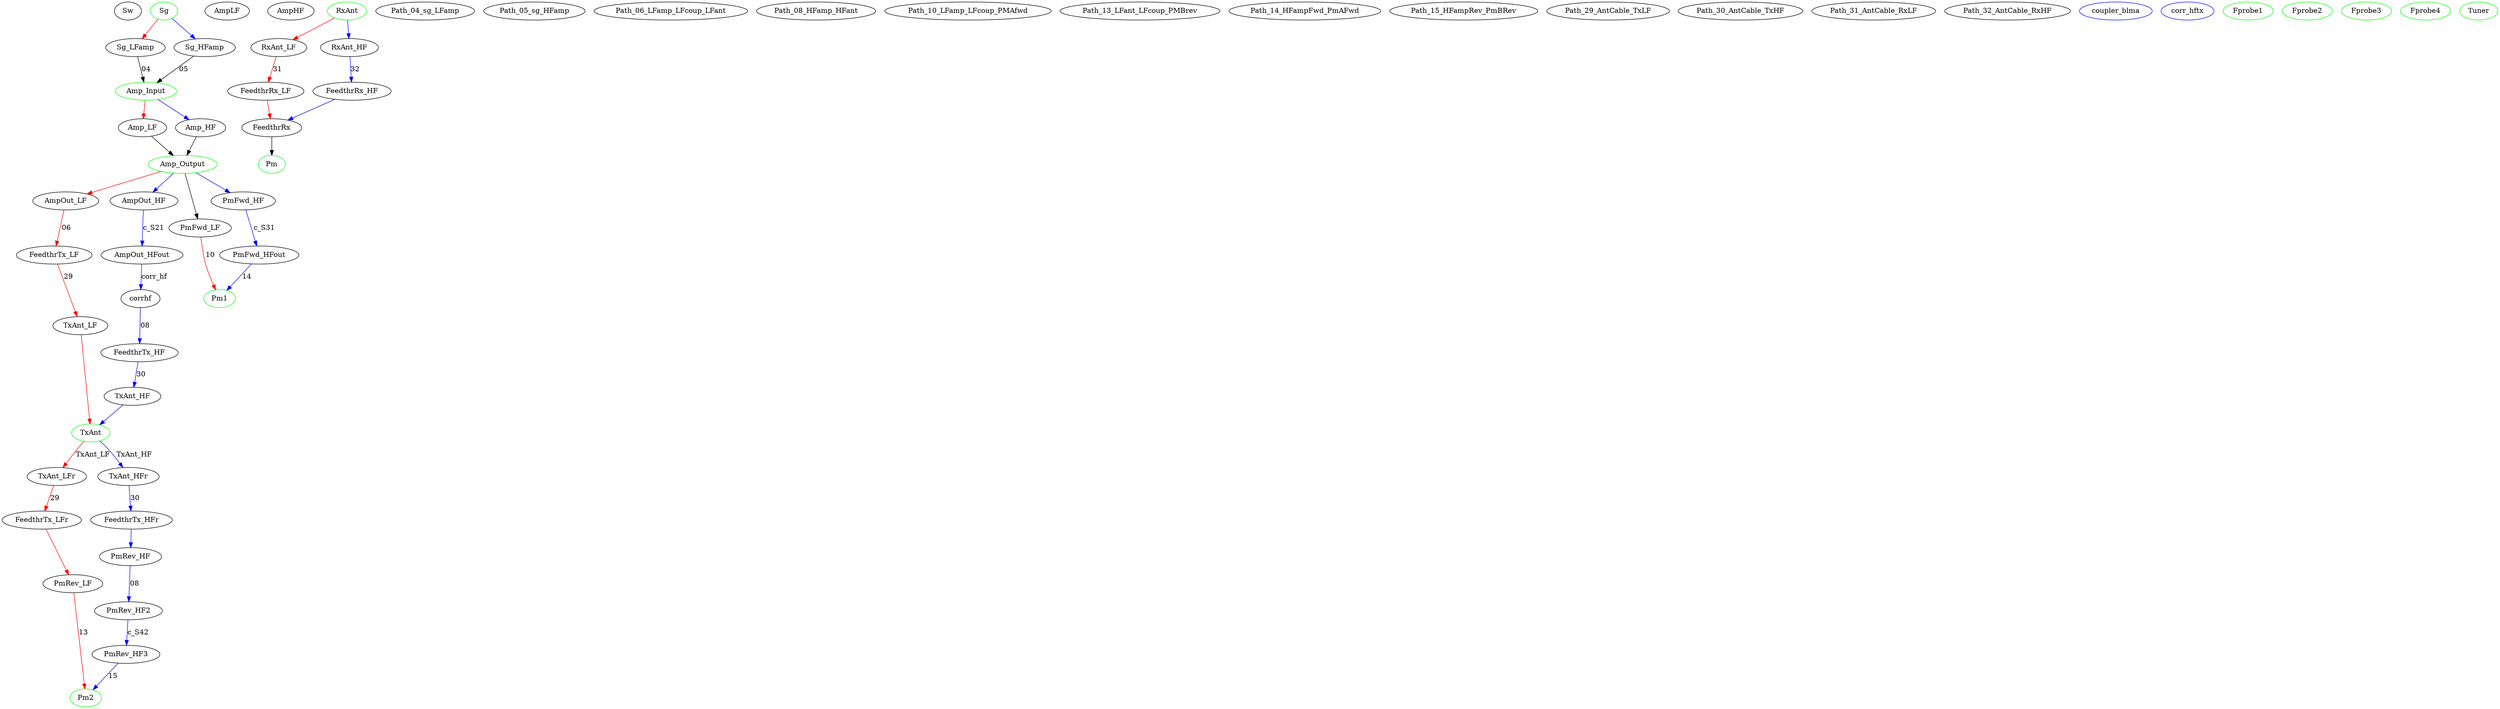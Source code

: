 digraph {
    Sw                          [ini="sw_rc_rxtx.ini"              condition="f<=18e9"]
    Sg                          [ini="sg-rs-smf100a.ini"      condition="1e5<=f<=22e9" color="green"]
    AmpLF                       [ini="amp-lf-bonn-blwa.ini"   condition="8e7<=f<=1e9"]
    AmpHF                       [ini="amp-hf-bonn-blma.ini"   condition="1e9<f<=18e9"]
#    Pm                          [ini="pm_rxatt.ini" ch=1      condition="1e7<f<=18e9" color="green"]
    Pm                          [ini="pm_lumiloop_lspm2.ini" ch=3      condition="9e3<f<=26e9" color="green"]
#    Pm1                         [ini="pm_rs_nrp_2ch.ini" ch=1 condition="1e7<f<=18e9" color="green"]
#    Pm2                         [ini="pm_rs_nrp_2ch.ini" ch=2 condition="1e7<f<=18e9" color="green"]
    Pm1                         [ini="pm_lumiloop_lspm2.ini" ch=1      condition="9e3<f<=26e9" color="green"]
    Pm2                         [ini="pm_lumiloop_lspm2.ini" ch=2      condition="9e3<f<=26e9" color="green"]
    
    Path_04_sg_LFamp            [ini="04-sg-LFamp.ini" condition="f<=18e9"]
    Path_05_sg_HFamp            [ini="05-sg-HFamp.ini" condition="f<=18e9"]
    
    Path_06_LFamp_LFcoup_LFant  [ini="06-LFamp-LFcoup-LFant.ini" condition="8e7<=f<=1e9"]
    Path_08_HFamp_HFant         [ini="08-HFamp-HFant.ini"        condition="f<=18e9"]

    Path_10_LFamp_LFcoup_PMAfwd [ini="10-LFamp-LFcoup-PMAfwd.ini" condition="8e7<=f<=1e9"]
    Path_13_LFant_LFcoup_PMBrev [ini="13-LFant-LFcoup-PMBrev.ini" condition="8e7<=f<=1e9"]
    
    Path_14_HFampFwd_PmAFwd     [ini="14-HFampfwd-PMAfwd.ini"  condition="f<=18e9"]
    Path_15_HFampRev_PmBRev     [ini="15-HFamprev-PMBrev.ini"  condition="f<=18e9"]
    
    Path_29_AntCable_TxLF       [ini="29-AntCable-TxLF.ini"  condition="10e6<f<=18e9"]
    Path_30_AntCable_TxHF       [ini="30-AntCable-TxHF.ini"  condition="10e6<f<=18e9"]
    Path_31_AntCable_RxLF       [ini="31-AntCable-RxLF.ini"  condition="10e6<f<=18e9"]
    Path_32_AntCable_RxHF       [ini="32-AntCable-RxHF.ini"  condition="10e6<f<=18e9"]

    coupler_blma                [ini="coupler-blma.ini" condition="1e9<f<=18e9" color="blue"]
    corr_hftx                   [ini="corr_hftx.ini" condition="1e9<f<=18e9" color="blue"]
    
    Fprobe1                      [ini="prb_lumiloop_lsprb2.ini" ch=1 color="green" condition="9e3<f<=18e9"]
    Fprobe2                      [ini="prb_lumiloop_lsprb2.ini" ch=2 color="green" condition="9e3<f<=18e9"]
    Fprobe3                      [ini="prb_lumiloop_lsprb2.ini" ch=3 color="green" condition="9e3<f<=18e9"]
    Fprobe4                      [ini="prb_lumiloop_lsprb2.ini" ch=4 color="green" condition="9e3<f<=18e9"]

    Tuner                       [ini="mc_teseq_stirrer.ini" color="green"]

    TxAnt_LF                    [ini="ant-rs-hl223.ini" condition="100e6 <=f<=1e9"]
    TxAnt_HF                    [ini="ant-rs-hf907.ini" condition="1e9<f<=18e9"]
    RxAnt_LF                    [ini="ant-rs-hl223.ini" condition="100e6 <=f<=1e9"]
    RxAnt_HF                    [ini="ant-rs-hf907.ini" condition="1e9<f<=18e9"]

    Amp_Input [color="green"]
    Amp_Output [color="green"]
    TxAnt [color="green"]
    RxAnt [color="green"]


    Sg -> Sg_LFamp              [condition="f<=1e9" color="red"]
    Sg -> Sg_HFamp              [condition="1e9<f<=18e9" color="blue"]
    
    Sg_LFamp -> Amp_Input       [dev=Path_04_sg_LFamp what="S21" label="04"]
    Sg_HFamp -> Amp_Input       [dev=Path_05_sg_HFamp what="S21" label="05"]
    
    Amp_Input -> Amp_LF         [condition="f<=1e9" color="red"]
    Amp_Input -> Amp_HF         [condition="1e9<f<=18e9" color="blue"]

    Amp_LF -> Amp_Output        [dev=AmpLF what="S21" label=""]
    Amp_HF -> Amp_Output        [dev=AmpHF what="S21" label=""]

    Amp_Output -> AmpOut_LF     [condition="f<=1e9" color="red"]
    Amp_Output -> AmpOut_HF     [condition="1e9<f<=18e9" color="blue"]
    AmpOut_HF -> AmpOut_HFout   [dev=coupler_blma what="S21" condition="1e9<f<=18e9" color="blue" label="c_S21"] 
 
    AmpOut_LF -> FeedthrTx_LF   [dev=Path_06_LFamp_LFcoup_LFant what="S21" condition="f<=1e9" color="red" label="06"]
    AmpOut_HFout -> corrhf [dev=corr_hftx what="S21" condition="1e9<f<=18e9" color="blue" label="corr_hf"]
    corrhf -> FeedthrTx_HF   [dev=Path_08_HFamp_HFant what="S21" condition="1e9<f<=18e9" color="blue" label="08"]
    
    FeedthrTx_LF -> TxAnt_LF    [dev=Path_29_AntCable_TxLF what="S21" condition="f<=1e9" color="red" label="29"]
    FeedthrTx_HF -> TxAnt_HF    [dev=Path_30_AntCable_TxHF what="S21" condition="1e9<f<=18e9" color="blue" label="30"]
    
    TxAnt_LF -> TxAnt           [condition="f<=1e9" color="red"]
    TxAnt_HF -> TxAnt           [condition="1e9<f<=18e9" color="blue"]
       
    Amp_Output -> PmFwd_LF      [condition="8e7<=f<=1e9"]
    Amp_Output -> PmFwd_HF      [condition="1e9<f<=18e9" color="blue"]
    
    PmFwd_LF   -> Pm1           [dev=Path_10_LFamp_LFcoup_PMAfwd what="S21" condition="f<=1e9" color="red" label="10"]
    PmFwd_HF   -> PmFwd_HFout   [dev=coupler_blma  what="S31" condition="1e9<f<=18e9" color="blue" label="c_S31"]
    PmFwd_HFout -> Pm1          [dev=Path_14_HFampFwd_PmAFwd     what="S21" condition="1e9<f<=18e9" color="blue" label="14"]

    TxAnt -> TxAnt_LFr          [dev=TxAnt_LF condition="f<=1e9" color="red" label="TxAnt_LF"]
    TxAnt -> TxAnt_HFr          [dev=TxAnt_HF condition="1e9<f<=18e9" color="blue" label="TxAnt_HF"]

    TxAnt_LFr -> FeedthrTx_LFr  [dev=Path_29_AntCable_TxLF what="S21" condition="f<=1e9" color="red" label="29"]
    TxAnt_HFr -> FeedthrTx_HFr  [dev=Path_30_AntCable_TxHF what="S21" condition="1e9<f<=18e9" color="blue" label="30"]
    
    FeedthrTx_LFr -> PmRev_LF   [condition="f<=1e9" color="red"]
    FeedthrTx_HFr -> PmRev_HF   [condition="1e9<f<=18e9" color="blue"]
    
    PmRev_LF  -> Pm2            [dev=Path_13_LFant_LFcoup_PMBrev what="S21" condition="f<=1e9" color="red" label="13"]
    PmRev_HF -> PmRev_HF2       [dev=Path_08_HFamp_HFant    what="S21" condition="1e9<f<=18e9" color="blue" label="08"]
    PmRev_HF2 -> PmRev_HF3      [dev=coupler_blma   what="S42" condition="1e9<f<=18e9" color="blue" label="c_S42"]
    PmRev_HF3 -> Pm2            [dev=Path_15_HFampRev_PmBRev     what="S21" condition="1e9<f<=18e9" color="blue" label="15"]
    
    RxAnt -> RxAnt_LF            [condition="f<=1e9" color="red"]
    RxAnt -> RxAnt_HF            [condition="1e9<f<=18e9" color="blue"]
    
    RxAnt_LF -> FeedthrRx_LF     [dev=Path_31_AntCable_RxLF what="S21" condition="f<=1e9" color="red" label="31"]       
    RxAnt_HF -> FeedthrRx_HF     [dev=Path_32_AntCable_RxHF what="S21" condition="1e9<f<=18e9" color="blue" label="32"]     

    FeedthrRx_LF -> FeedthrRx   [condition="f<=1e9" color="red"]       
    FeedthrRx_HF -> FeedthrRx   [condition="1e9<f<=18e9" color="blue"]       
        
    FeedthrRx -> Pm
}
